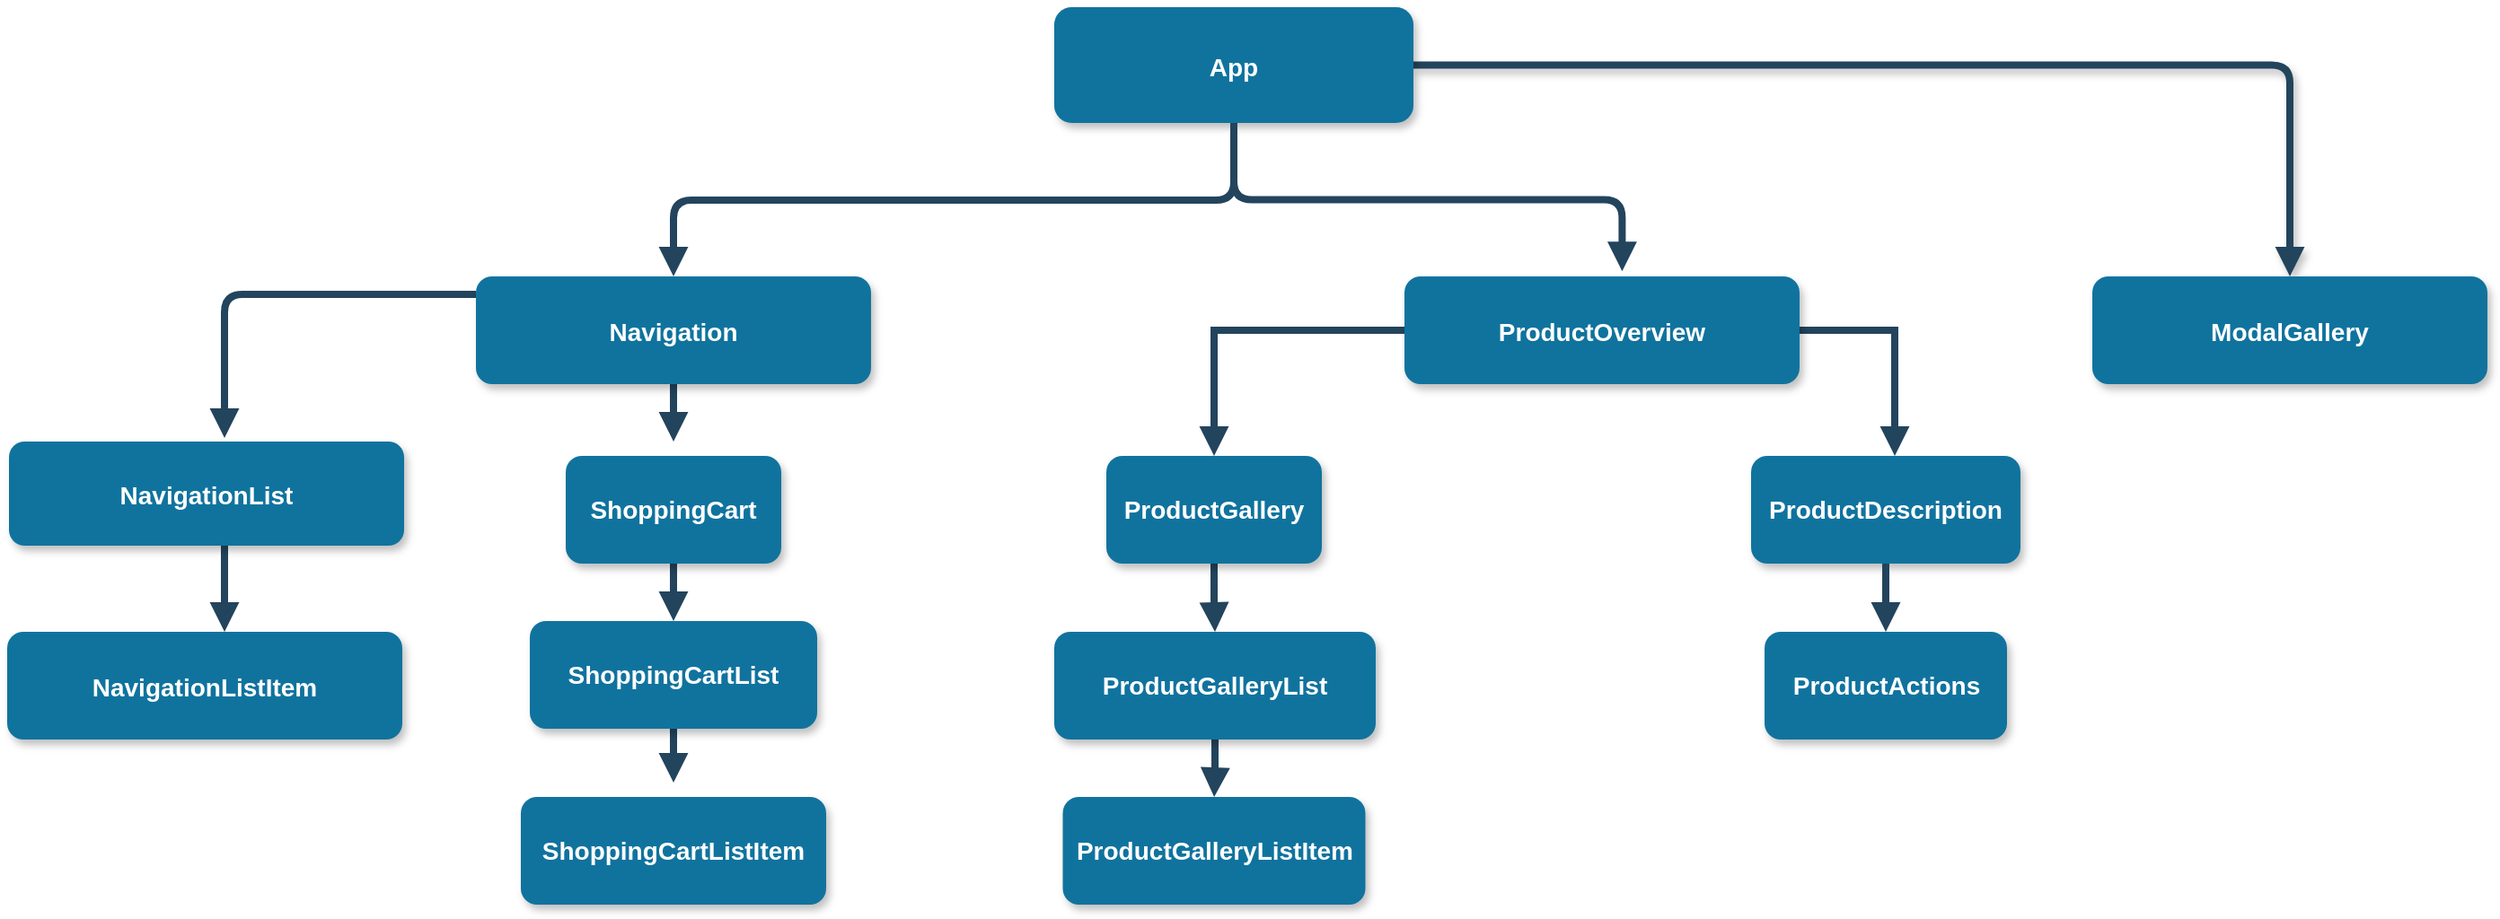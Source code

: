 <mxfile version="21.1.2" type="device">
  <diagram name="Page-1" id="97916047-d0de-89f5-080d-49f4d83e522f">
    <mxGraphModel dx="909" dy="583" grid="1" gridSize="10" guides="1" tooltips="1" connect="1" arrows="1" fold="1" page="1" pageScale="1.5" pageWidth="1169" pageHeight="827" background="none" math="0" shadow="0">
      <root>
        <mxCell id="0" />
        <mxCell id="1" parent="0" />
        <mxCell id="wfQN2HbRyZ9VnJTfPjWH-97" style="edgeStyle=orthogonalEdgeStyle;rounded=1;hachureGap=4;orthogonalLoop=1;jettySize=auto;html=1;fontFamily=Architects Daughter;fontSource=https%3A%2F%2Ffonts.googleapis.com%2Fcss%3Ffamily%3DArchitects%2BDaughter;fontSize=16;strokeColor=#23445D;strokeWidth=4;shadow=1;endArrow=block;endFill=1;" edge="1" parent="1" source="2" target="wfQN2HbRyZ9VnJTfPjWH-98">
          <mxGeometry relative="1" as="geometry">
            <mxPoint x="1390" y="290" as="targetPoint" />
          </mxGeometry>
        </mxCell>
        <mxCell id="2" value="App" style="rounded=1;fillColor=#10739E;strokeColor=none;shadow=1;gradientColor=none;fontStyle=1;fontColor=#FFFFFF;fontSize=14;" parent="1" vertex="1">
          <mxGeometry x="682" y="200" width="200" height="64.5" as="geometry" />
        </mxCell>
        <mxCell id="wfQN2HbRyZ9VnJTfPjWH-60" style="rounded=1;orthogonalLoop=1;jettySize=auto;html=1;strokeColor=#23445D;strokeWidth=4;edgeStyle=elbowEdgeStyle;endArrow=block;endFill=1;" edge="1" parent="1" source="3">
          <mxGeometry relative="1" as="geometry">
            <mxPoint x="220" y="440" as="targetPoint" />
            <Array as="points">
              <mxPoint x="220" y="360" />
              <mxPoint x="230" y="380" />
              <mxPoint x="230" y="430" />
              <mxPoint x="220" y="370" />
            </Array>
          </mxGeometry>
        </mxCell>
        <mxCell id="wfQN2HbRyZ9VnJTfPjWH-71" value="" style="rounded=1;orthogonalLoop=1;jettySize=auto;html=1;strokeColor=#23445D;strokeWidth=4;edgeStyle=elbowEdgeStyle;endArrow=block;endFill=1;" edge="1" parent="1" source="3">
          <mxGeometry relative="1" as="geometry">
            <mxPoint x="470" y="442" as="targetPoint" />
          </mxGeometry>
        </mxCell>
        <mxCell id="3" value="Navigation" style="rounded=1;fillColor=#10739E;strokeColor=none;shadow=1;gradientColor=none;fontStyle=1;fontColor=#FFFFFF;fontSize=14;" parent="1" vertex="1">
          <mxGeometry x="360" y="350" width="220" height="60" as="geometry" />
        </mxCell>
        <mxCell id="29" value="" style="edgeStyle=orthogonalEdgeStyle;elbow=vertical;strokeWidth=4;endArrow=block;endFill=1;fontStyle=1;strokeColor=#23445D;entryX=0.551;entryY=-0.049;entryDx=0;entryDy=0;entryPerimeter=0;exitX=0.5;exitY=1;exitDx=0;exitDy=0;" parent="1" source="2" target="wfQN2HbRyZ9VnJTfPjWH-58" edge="1">
          <mxGeometry x="22" y="165.5" width="100" height="100" as="geometry">
            <mxPoint x="786" y="270" as="sourcePoint" />
            <mxPoint x="772" y="340" as="targetPoint" />
          </mxGeometry>
        </mxCell>
        <mxCell id="wfQN2HbRyZ9VnJTfPjWH-57" value="" style="edgeStyle=elbowEdgeStyle;strokeWidth=4;endArrow=block;endFill=1;fontStyle=1;strokeColor=#23445D;elbow=vertical;" edge="1" parent="1" source="2">
          <mxGeometry x="22" y="185.5" width="100" height="100" as="geometry">
            <mxPoint x="770" y="270" as="sourcePoint" />
            <mxPoint x="470" y="350" as="targetPoint" />
          </mxGeometry>
        </mxCell>
        <mxCell id="wfQN2HbRyZ9VnJTfPjWH-85" value="" style="edgeStyle=orthogonalEdgeStyle;rounded=0;orthogonalLoop=1;jettySize=auto;html=1;endArrow=block;endFill=1;strokeColor=#23445D;strokeWidth=4;" edge="1" parent="1" source="wfQN2HbRyZ9VnJTfPjWH-58" target="wfQN2HbRyZ9VnJTfPjWH-84">
          <mxGeometry relative="1" as="geometry" />
        </mxCell>
        <mxCell id="wfQN2HbRyZ9VnJTfPjWH-92" style="edgeStyle=orthogonalEdgeStyle;rounded=0;orthogonalLoop=1;jettySize=auto;html=1;endArrow=block;endFill=1;strokeColor=#23445D;strokeWidth=4;" edge="1" parent="1" source="wfQN2HbRyZ9VnJTfPjWH-58">
          <mxGeometry relative="1" as="geometry">
            <mxPoint x="1150" y="450" as="targetPoint" />
            <Array as="points">
              <mxPoint x="1150" y="380" />
            </Array>
          </mxGeometry>
        </mxCell>
        <mxCell id="wfQN2HbRyZ9VnJTfPjWH-58" value="ProductOverview" style="rounded=1;fillColor=#10739E;strokeColor=none;shadow=1;gradientColor=none;fontStyle=1;fontColor=#FFFFFF;fontSize=14;" vertex="1" parent="1">
          <mxGeometry x="877" y="350" width="220" height="60" as="geometry" />
        </mxCell>
        <mxCell id="wfQN2HbRyZ9VnJTfPjWH-69" value="" style="rounded=1;orthogonalLoop=1;jettySize=auto;html=1;strokeColor=#23445D;strokeWidth=4;edgeStyle=elbowEdgeStyle;endArrow=block;endFill=1;" edge="1" parent="1" source="wfQN2HbRyZ9VnJTfPjWH-64" target="wfQN2HbRyZ9VnJTfPjWH-66">
          <mxGeometry relative="1" as="geometry">
            <Array as="points">
              <mxPoint x="220" y="520" />
            </Array>
          </mxGeometry>
        </mxCell>
        <mxCell id="wfQN2HbRyZ9VnJTfPjWH-64" value="NavigationList" style="rounded=1;fillColor=#10739E;strokeColor=none;shadow=1;gradientColor=none;fontStyle=1;fontColor=#FFFFFF;fontSize=14;" vertex="1" parent="1">
          <mxGeometry x="100" y="442" width="220" height="58" as="geometry" />
        </mxCell>
        <mxCell id="wfQN2HbRyZ9VnJTfPjWH-66" value="NavigationListItem" style="rounded=1;fillColor=#10739E;strokeColor=none;shadow=1;gradientColor=none;fontStyle=1;fontColor=#FFFFFF;fontSize=14;" vertex="1" parent="1">
          <mxGeometry x="99" y="548" width="220" height="60" as="geometry" />
        </mxCell>
        <mxCell id="wfQN2HbRyZ9VnJTfPjWH-80" value="" style="rounded=1;orthogonalLoop=1;jettySize=auto;html=1;strokeColor=#23445D;strokeWidth=4;edgeStyle=elbowEdgeStyle;endArrow=block;endFill=1;" edge="1" parent="1" source="wfQN2HbRyZ9VnJTfPjWH-77" target="wfQN2HbRyZ9VnJTfPjWH-79">
          <mxGeometry relative="1" as="geometry" />
        </mxCell>
        <mxCell id="wfQN2HbRyZ9VnJTfPjWH-77" value="ShoppingCart" style="whiteSpace=wrap;html=1;fontSize=14;fillColor=#10739E;strokeColor=none;fontColor=#FFFFFF;rounded=1;shadow=1;gradientColor=none;fontStyle=1;" vertex="1" parent="1">
          <mxGeometry x="410" y="450" width="120" height="60" as="geometry" />
        </mxCell>
        <mxCell id="wfQN2HbRyZ9VnJTfPjWH-82" value="" style="rounded=1;orthogonalLoop=1;jettySize=auto;html=1;strokeColor=#23445D;strokeWidth=4;edgeStyle=elbowEdgeStyle;endArrow=block;endFill=1;" edge="1" parent="1" source="wfQN2HbRyZ9VnJTfPjWH-79">
          <mxGeometry relative="1" as="geometry">
            <mxPoint x="470" y="632" as="targetPoint" />
          </mxGeometry>
        </mxCell>
        <mxCell id="wfQN2HbRyZ9VnJTfPjWH-79" value="ShoppingCartList" style="whiteSpace=wrap;html=1;fontSize=14;fillColor=#10739E;strokeColor=none;fontColor=#FFFFFF;rounded=1;shadow=1;gradientColor=none;fontStyle=1;" vertex="1" parent="1">
          <mxGeometry x="390" y="542" width="160" height="60" as="geometry" />
        </mxCell>
        <mxCell id="wfQN2HbRyZ9VnJTfPjWH-81" value="ShoppingCartListItem" style="whiteSpace=wrap;html=1;fontSize=14;fillColor=#10739E;strokeColor=none;fontColor=#FFFFFF;rounded=1;shadow=1;gradientColor=none;fontStyle=1;" vertex="1" parent="1">
          <mxGeometry x="385" y="640" width="170" height="60" as="geometry" />
        </mxCell>
        <mxCell id="wfQN2HbRyZ9VnJTfPjWH-87" value="" style="edgeStyle=orthogonalEdgeStyle;rounded=0;orthogonalLoop=1;jettySize=auto;html=1;endArrow=block;endFill=1;strokeColor=#23445D;strokeWidth=4;" edge="1" parent="1" source="wfQN2HbRyZ9VnJTfPjWH-84" target="wfQN2HbRyZ9VnJTfPjWH-86">
          <mxGeometry relative="1" as="geometry" />
        </mxCell>
        <mxCell id="wfQN2HbRyZ9VnJTfPjWH-84" value="ProductGallery" style="whiteSpace=wrap;html=1;fontSize=14;fillColor=#10739E;strokeColor=none;fontColor=#FFFFFF;rounded=1;shadow=1;gradientColor=none;fontStyle=1;" vertex="1" parent="1">
          <mxGeometry x="711" y="450" width="120" height="60" as="geometry" />
        </mxCell>
        <mxCell id="wfQN2HbRyZ9VnJTfPjWH-89" value="" style="edgeStyle=orthogonalEdgeStyle;rounded=0;orthogonalLoop=1;jettySize=auto;html=1;endArrow=block;endFill=1;strokeColor=#23445D;strokeWidth=4;" edge="1" parent="1" source="wfQN2HbRyZ9VnJTfPjWH-86" target="wfQN2HbRyZ9VnJTfPjWH-88">
          <mxGeometry relative="1" as="geometry" />
        </mxCell>
        <mxCell id="wfQN2HbRyZ9VnJTfPjWH-86" value="ProductGalleryList" style="whiteSpace=wrap;html=1;fontSize=14;fillColor=#10739E;strokeColor=none;fontColor=#FFFFFF;rounded=1;shadow=1;gradientColor=none;fontStyle=1;" vertex="1" parent="1">
          <mxGeometry x="682" y="548" width="179" height="60" as="geometry" />
        </mxCell>
        <mxCell id="wfQN2HbRyZ9VnJTfPjWH-88" value="ProductGalleryListItem" style="whiteSpace=wrap;html=1;fontSize=14;fillColor=#10739E;strokeColor=none;fontColor=#FFFFFF;rounded=1;shadow=1;gradientColor=none;fontStyle=1;" vertex="1" parent="1">
          <mxGeometry x="686.75" y="640" width="168.5" height="60" as="geometry" />
        </mxCell>
        <mxCell id="wfQN2HbRyZ9VnJTfPjWH-91" value="ProductActions" style="whiteSpace=wrap;html=1;fontSize=14;fillColor=#10739E;strokeColor=none;fontColor=#FFFFFF;rounded=1;shadow=1;gradientColor=none;fontStyle=1;" vertex="1" parent="1">
          <mxGeometry x="1077.5" y="548" width="135" height="60" as="geometry" />
        </mxCell>
        <mxCell id="wfQN2HbRyZ9VnJTfPjWH-93" value="ProductDescription" style="whiteSpace=wrap;html=1;fontSize=14;fillColor=#10739E;strokeColor=none;fontColor=#FFFFFF;rounded=1;shadow=1;gradientColor=none;fontStyle=1;" vertex="1" parent="1">
          <mxGeometry x="1070" y="450" width="150" height="60" as="geometry" />
        </mxCell>
        <mxCell id="wfQN2HbRyZ9VnJTfPjWH-95" value="" style="edgeStyle=orthogonalEdgeStyle;rounded=0;orthogonalLoop=1;jettySize=auto;html=1;endArrow=block;endFill=1;strokeColor=#23445D;strokeWidth=4;entryX=0.5;entryY=0;entryDx=0;entryDy=0;exitX=0.5;exitY=1;exitDx=0;exitDy=0;" edge="1" parent="1" source="wfQN2HbRyZ9VnJTfPjWH-93" target="wfQN2HbRyZ9VnJTfPjWH-91">
          <mxGeometry relative="1" as="geometry">
            <mxPoint x="781" y="520" as="sourcePoint" />
            <mxPoint x="782" y="558" as="targetPoint" />
          </mxGeometry>
        </mxCell>
        <mxCell id="wfQN2HbRyZ9VnJTfPjWH-98" value="ModalGallery" style="rounded=1;fillColor=#10739E;strokeColor=none;shadow=1;gradientColor=none;fontStyle=1;fontColor=#FFFFFF;fontSize=14;" vertex="1" parent="1">
          <mxGeometry x="1260" y="350" width="220" height="60" as="geometry" />
        </mxCell>
      </root>
    </mxGraphModel>
  </diagram>
</mxfile>
